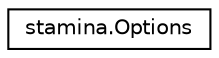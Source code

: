 digraph "Graphical Class Hierarchy"
{
 // LATEX_PDF_SIZE
  edge [fontname="Helvetica",fontsize="10",labelfontname="Helvetica",labelfontsize="10"];
  node [fontname="Helvetica",fontsize="10",shape=record];
  rankdir="LR";
  Node0 [label="stamina.Options",height=0.2,width=0.4,color="black", fillcolor="white", style="filled",URL="$classstamina_1_1Options.html",tooltip=" "];
}
